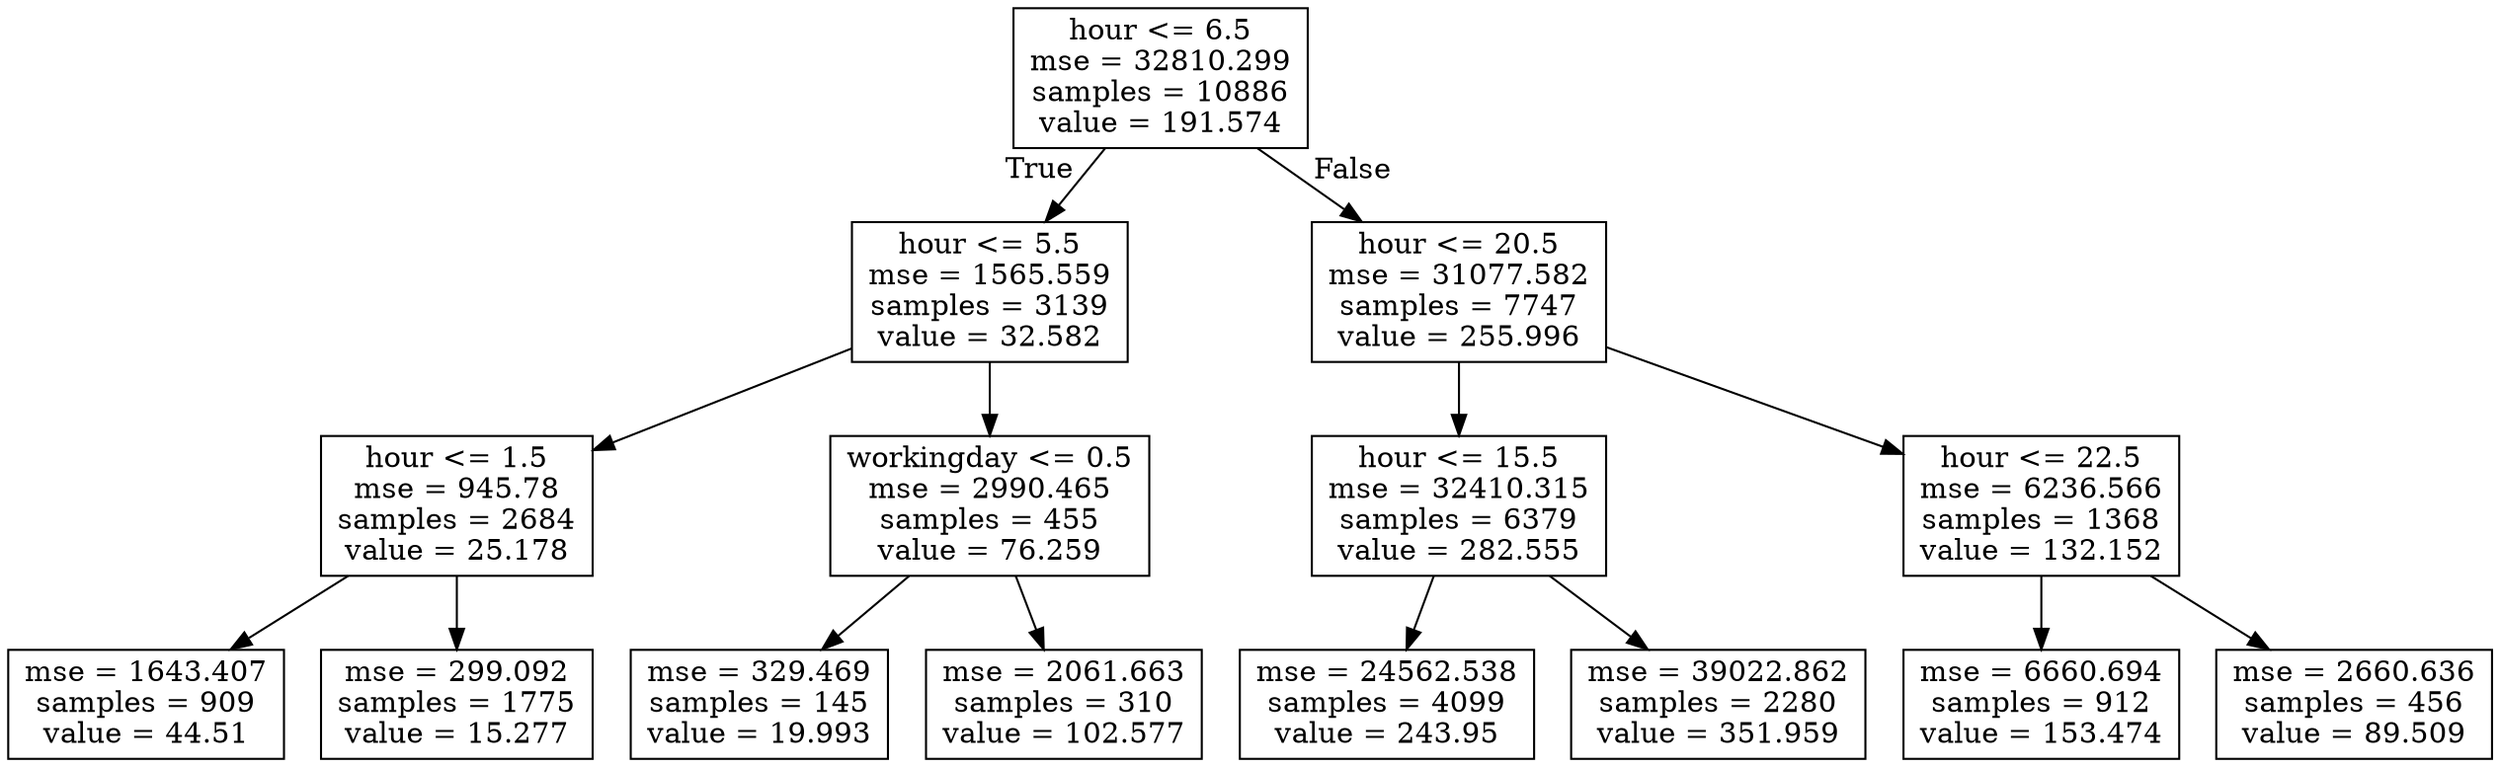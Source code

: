 digraph Tree {
node [shape=box] ;
0 [label="hour <= 6.5\nmse = 32810.299\nsamples = 10886\nvalue = 191.574"] ;
1 [label="hour <= 5.5\nmse = 1565.559\nsamples = 3139\nvalue = 32.582"] ;
0 -> 1 [labeldistance=2.5, labelangle=45, headlabel="True"] ;
2 [label="hour <= 1.5\nmse = 945.78\nsamples = 2684\nvalue = 25.178"] ;
1 -> 2 ;
3 [label="mse = 1643.407\nsamples = 909\nvalue = 44.51"] ;
2 -> 3 ;
4 [label="mse = 299.092\nsamples = 1775\nvalue = 15.277"] ;
2 -> 4 ;
5 [label="workingday <= 0.5\nmse = 2990.465\nsamples = 455\nvalue = 76.259"] ;
1 -> 5 ;
6 [label="mse = 329.469\nsamples = 145\nvalue = 19.993"] ;
5 -> 6 ;
7 [label="mse = 2061.663\nsamples = 310\nvalue = 102.577"] ;
5 -> 7 ;
8 [label="hour <= 20.5\nmse = 31077.582\nsamples = 7747\nvalue = 255.996"] ;
0 -> 8 [labeldistance=2.5, labelangle=-45, headlabel="False"] ;
9 [label="hour <= 15.5\nmse = 32410.315\nsamples = 6379\nvalue = 282.555"] ;
8 -> 9 ;
10 [label="mse = 24562.538\nsamples = 4099\nvalue = 243.95"] ;
9 -> 10 ;
11 [label="mse = 39022.862\nsamples = 2280\nvalue = 351.959"] ;
9 -> 11 ;
12 [label="hour <= 22.5\nmse = 6236.566\nsamples = 1368\nvalue = 132.152"] ;
8 -> 12 ;
13 [label="mse = 6660.694\nsamples = 912\nvalue = 153.474"] ;
12 -> 13 ;
14 [label="mse = 2660.636\nsamples = 456\nvalue = 89.509"] ;
12 -> 14 ;
}